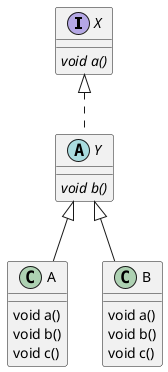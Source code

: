 @startuml
'https://plantuml.com/class-diagram

interface X {
    {abstract} void a()
}

abstract class Y implements X {
    {abstract} void b()
}

class A extends Y {
    void a()
    void b()
    void c()
}

class B extends Y {
    void a()
    void b()
    void c()
}

@enduml

X obj = A()